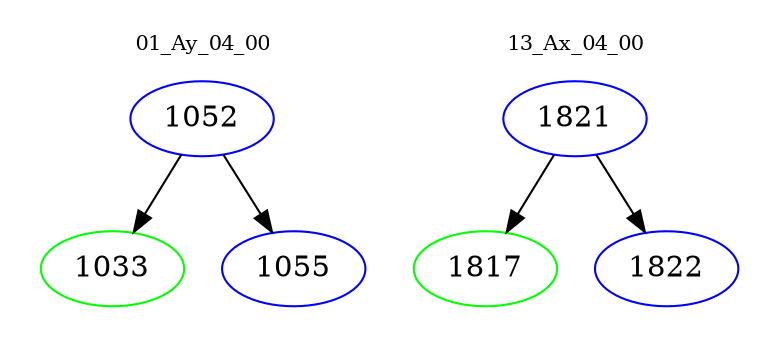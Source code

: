 digraph{
subgraph cluster_0 {
color = white
label = "01_Ay_04_00";
fontsize=10;
T0_1052 [label="1052", color="blue"]
T0_1052 -> T0_1033 [color="black"]
T0_1033 [label="1033", color="green"]
T0_1052 -> T0_1055 [color="black"]
T0_1055 [label="1055", color="blue"]
}
subgraph cluster_1 {
color = white
label = "13_Ax_04_00";
fontsize=10;
T1_1821 [label="1821", color="blue"]
T1_1821 -> T1_1817 [color="black"]
T1_1817 [label="1817", color="green"]
T1_1821 -> T1_1822 [color="black"]
T1_1822 [label="1822", color="blue"]
}
}
